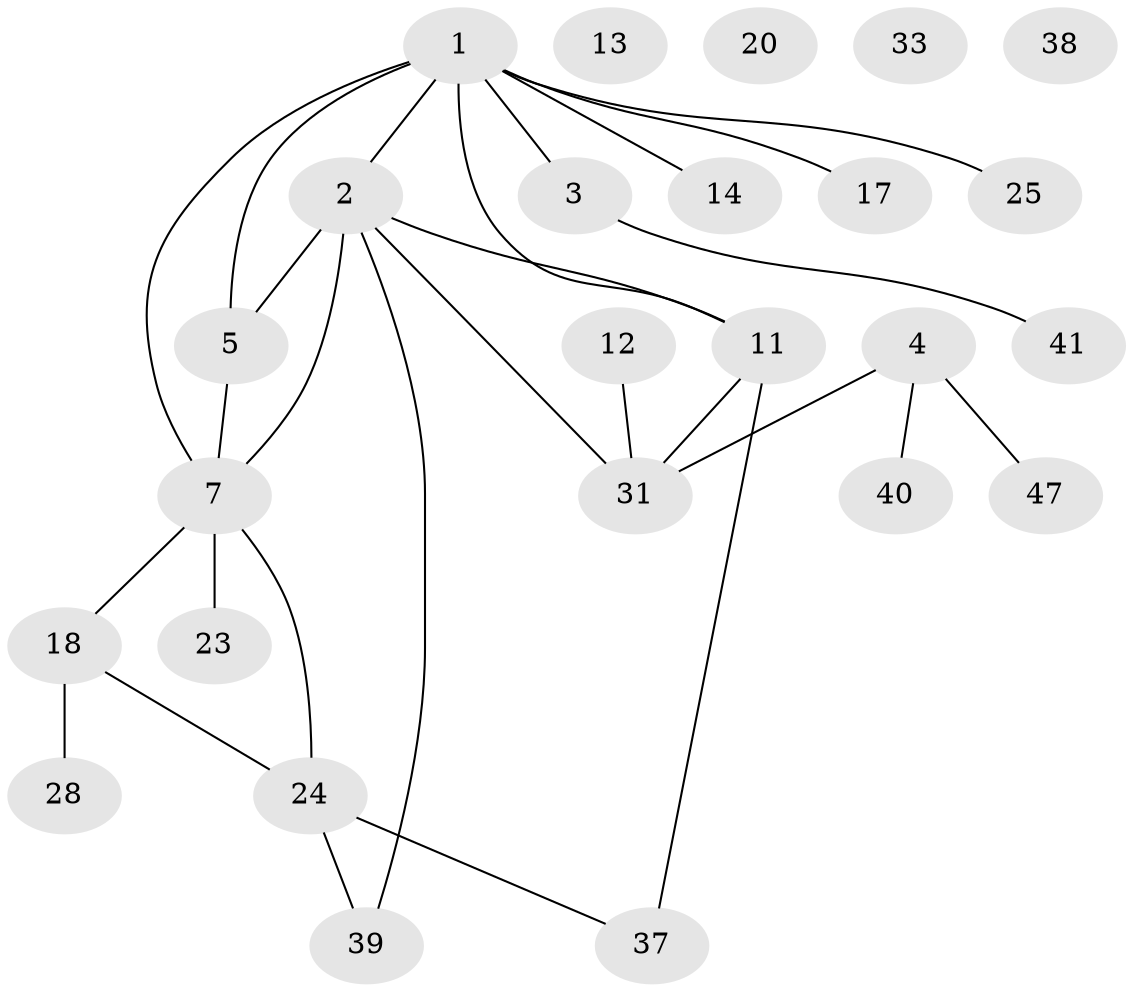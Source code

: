 // original degree distribution, {4: 0.28, 2: 0.2, 1: 0.26, 3: 0.12, 7: 0.02, 0: 0.08, 5: 0.04}
// Generated by graph-tools (version 1.1) at 2025/13/03/09/25 04:13:03]
// undirected, 25 vertices, 28 edges
graph export_dot {
graph [start="1"]
  node [color=gray90,style=filled];
  1 [super="+8+10"];
  2 [super="+27+34"];
  3 [super="+21"];
  4 [super="+6"];
  5 [super="+36"];
  7 [super="+26+15+35+32"];
  11 [super="+16"];
  12;
  13;
  14;
  17;
  18 [super="+46"];
  20;
  23 [super="+29"];
  24;
  25;
  28;
  31;
  33;
  37;
  38;
  39;
  40;
  41;
  47;
  1 -- 2;
  1 -- 3 [weight=2];
  1 -- 5 [weight=2];
  1 -- 14;
  1 -- 17;
  1 -- 25 [weight=2];
  1 -- 11;
  1 -- 7 [weight=3];
  2 -- 11 [weight=2];
  2 -- 5;
  2 -- 39;
  2 -- 7;
  2 -- 31;
  3 -- 41;
  4 -- 40;
  4 -- 31;
  4 -- 47;
  5 -- 7 [weight=2];
  7 -- 18;
  7 -- 24;
  7 -- 23;
  11 -- 37;
  11 -- 31;
  12 -- 31;
  18 -- 24;
  18 -- 28;
  24 -- 37;
  24 -- 39;
}
